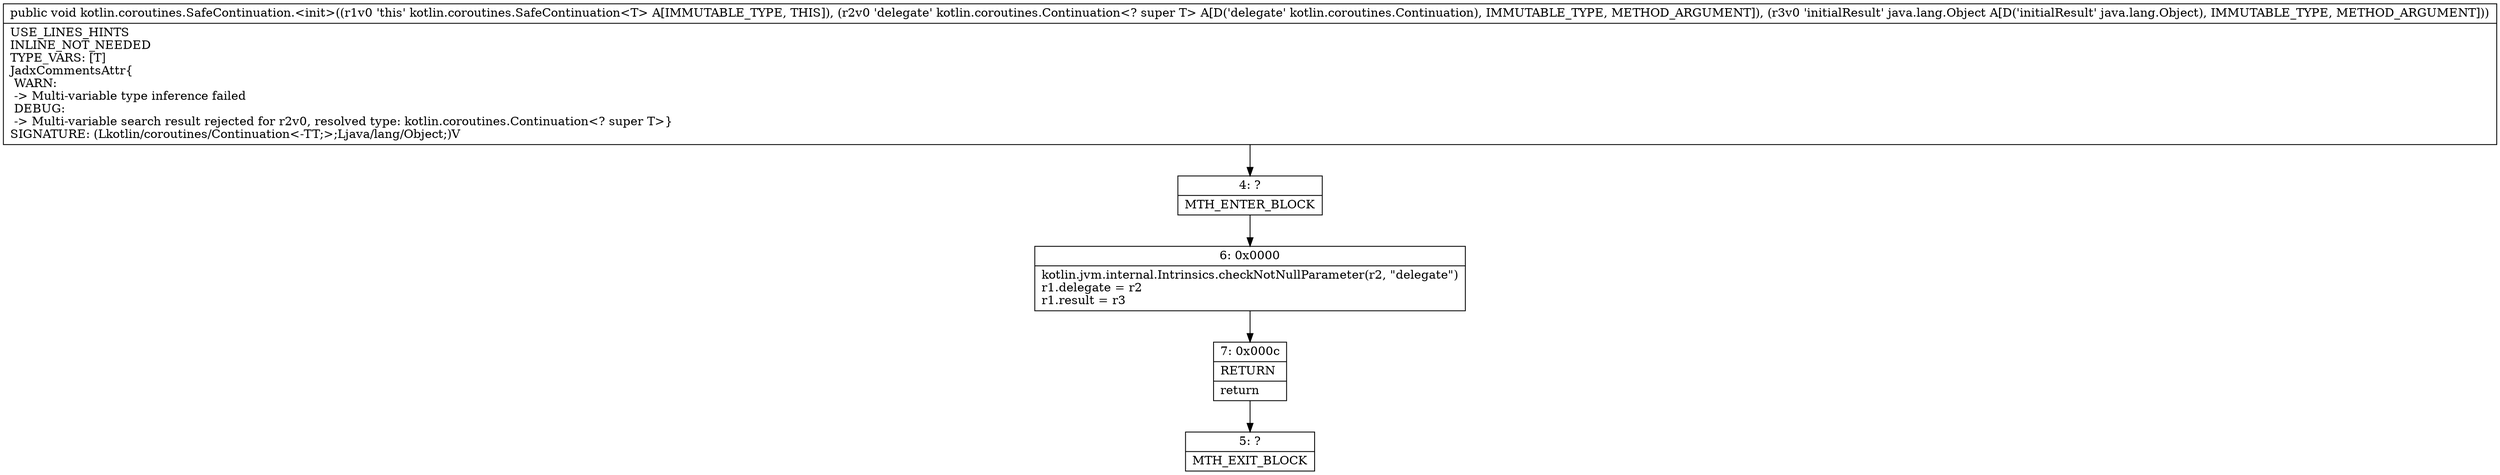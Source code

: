 digraph "CFG forkotlin.coroutines.SafeContinuation.\<init\>(Lkotlin\/coroutines\/Continuation;Ljava\/lang\/Object;)V" {
Node_4 [shape=record,label="{4\:\ ?|MTH_ENTER_BLOCK\l}"];
Node_6 [shape=record,label="{6\:\ 0x0000|kotlin.jvm.internal.Intrinsics.checkNotNullParameter(r2, \"delegate\")\lr1.delegate = r2\lr1.result = r3\l}"];
Node_7 [shape=record,label="{7\:\ 0x000c|RETURN\l|return\l}"];
Node_5 [shape=record,label="{5\:\ ?|MTH_EXIT_BLOCK\l}"];
MethodNode[shape=record,label="{public void kotlin.coroutines.SafeContinuation.\<init\>((r1v0 'this' kotlin.coroutines.SafeContinuation\<T\> A[IMMUTABLE_TYPE, THIS]), (r2v0 'delegate' kotlin.coroutines.Continuation\<? super T\> A[D('delegate' kotlin.coroutines.Continuation), IMMUTABLE_TYPE, METHOD_ARGUMENT]), (r3v0 'initialResult' java.lang.Object A[D('initialResult' java.lang.Object), IMMUTABLE_TYPE, METHOD_ARGUMENT]))  | USE_LINES_HINTS\lINLINE_NOT_NEEDED\lTYPE_VARS: [T]\lJadxCommentsAttr\{\l WARN: \l \-\> Multi\-variable type inference failed\l DEBUG: \l \-\> Multi\-variable search result rejected for r2v0, resolved type: kotlin.coroutines.Continuation\<? super T\>\}\lSIGNATURE: (Lkotlin\/coroutines\/Continuation\<\-TT;\>;Ljava\/lang\/Object;)V\l}"];
MethodNode -> Node_4;Node_4 -> Node_6;
Node_6 -> Node_7;
Node_7 -> Node_5;
}

